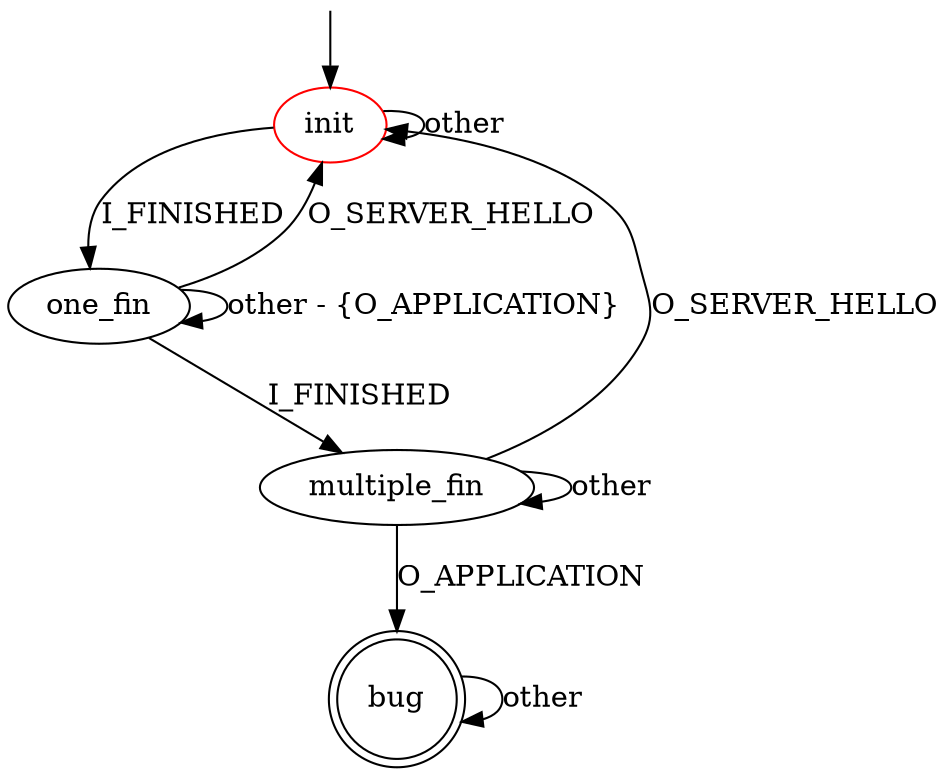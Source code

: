 digraph G {
label=""
init [color="red"]
one_fin
multiple_fin
bug [shape="doublecircle"] 

init -> one_fin [label="I_FINISHED"]
init -> init [label="other"]

one_fin -> multiple_fin [label="I_FINISHED"]
one_fin -> init [label="O_SERVER_HELLO"]
one_fin -> one_fin [label="other - {O_APPLICATION}"]

multiple_fin -> init [label="O_SERVER_HELLO"]
multiple_fin -> bug [label="O_APPLICATION"]
multiple_fin -> multiple_fin [label="other"]

bug -> bug [label="other"]

__start0 [label="" shape="none" width="0" height="0"];
__start0 -> init;
}
